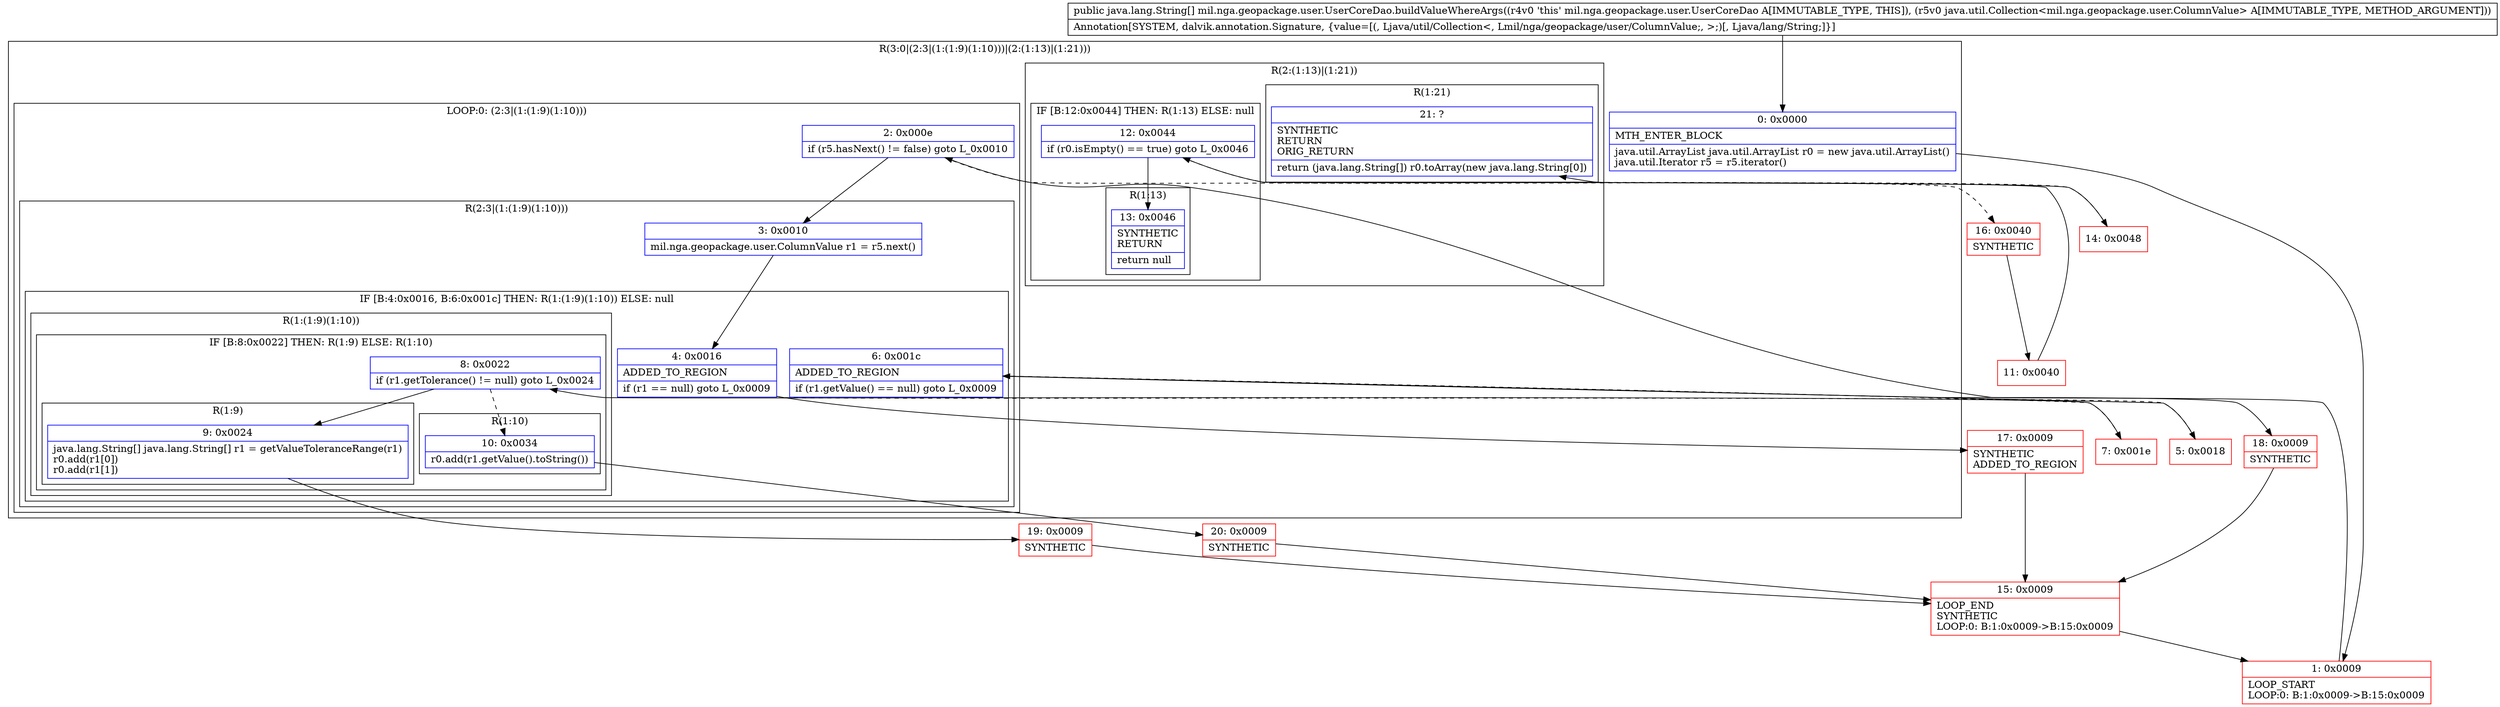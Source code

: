 digraph "CFG formil.nga.geopackage.user.UserCoreDao.buildValueWhereArgs(Ljava\/util\/Collection;)[Ljava\/lang\/String;" {
subgraph cluster_Region_1649554709 {
label = "R(3:0|(2:3|(1:(1:9)(1:10)))|(2:(1:13)|(1:21)))";
node [shape=record,color=blue];
Node_0 [shape=record,label="{0\:\ 0x0000|MTH_ENTER_BLOCK\l|java.util.ArrayList java.util.ArrayList r0 = new java.util.ArrayList()\ljava.util.Iterator r5 = r5.iterator()\l}"];
subgraph cluster_LoopRegion_671505571 {
label = "LOOP:0: (2:3|(1:(1:9)(1:10)))";
node [shape=record,color=blue];
Node_2 [shape=record,label="{2\:\ 0x000e|if (r5.hasNext() != false) goto L_0x0010\l}"];
subgraph cluster_Region_1859505325 {
label = "R(2:3|(1:(1:9)(1:10)))";
node [shape=record,color=blue];
Node_3 [shape=record,label="{3\:\ 0x0010|mil.nga.geopackage.user.ColumnValue r1 = r5.next()\l}"];
subgraph cluster_IfRegion_815440539 {
label = "IF [B:4:0x0016, B:6:0x001c] THEN: R(1:(1:9)(1:10)) ELSE: null";
node [shape=record,color=blue];
Node_4 [shape=record,label="{4\:\ 0x0016|ADDED_TO_REGION\l|if (r1 == null) goto L_0x0009\l}"];
Node_6 [shape=record,label="{6\:\ 0x001c|ADDED_TO_REGION\l|if (r1.getValue() == null) goto L_0x0009\l}"];
subgraph cluster_Region_1283613922 {
label = "R(1:(1:9)(1:10))";
node [shape=record,color=blue];
subgraph cluster_IfRegion_1459346069 {
label = "IF [B:8:0x0022] THEN: R(1:9) ELSE: R(1:10)";
node [shape=record,color=blue];
Node_8 [shape=record,label="{8\:\ 0x0022|if (r1.getTolerance() != null) goto L_0x0024\l}"];
subgraph cluster_Region_633522651 {
label = "R(1:9)";
node [shape=record,color=blue];
Node_9 [shape=record,label="{9\:\ 0x0024|java.lang.String[] java.lang.String[] r1 = getValueToleranceRange(r1)\lr0.add(r1[0])\lr0.add(r1[1])\l}"];
}
subgraph cluster_Region_830171739 {
label = "R(1:10)";
node [shape=record,color=blue];
Node_10 [shape=record,label="{10\:\ 0x0034|r0.add(r1.getValue().toString())\l}"];
}
}
}
}
}
}
subgraph cluster_Region_369869891 {
label = "R(2:(1:13)|(1:21))";
node [shape=record,color=blue];
subgraph cluster_IfRegion_1334484978 {
label = "IF [B:12:0x0044] THEN: R(1:13) ELSE: null";
node [shape=record,color=blue];
Node_12 [shape=record,label="{12\:\ 0x0044|if (r0.isEmpty() == true) goto L_0x0046\l}"];
subgraph cluster_Region_1944072803 {
label = "R(1:13)";
node [shape=record,color=blue];
Node_13 [shape=record,label="{13\:\ 0x0046|SYNTHETIC\lRETURN\l|return null\l}"];
}
}
subgraph cluster_Region_1006891403 {
label = "R(1:21)";
node [shape=record,color=blue];
Node_21 [shape=record,label="{21\:\ ?|SYNTHETIC\lRETURN\lORIG_RETURN\l|return (java.lang.String[]) r0.toArray(new java.lang.String[0])\l}"];
}
}
}
Node_1 [shape=record,color=red,label="{1\:\ 0x0009|LOOP_START\lLOOP:0: B:1:0x0009\-\>B:15:0x0009\l}"];
Node_5 [shape=record,color=red,label="{5\:\ 0x0018}"];
Node_7 [shape=record,color=red,label="{7\:\ 0x001e}"];
Node_11 [shape=record,color=red,label="{11\:\ 0x0040}"];
Node_14 [shape=record,color=red,label="{14\:\ 0x0048}"];
Node_15 [shape=record,color=red,label="{15\:\ 0x0009|LOOP_END\lSYNTHETIC\lLOOP:0: B:1:0x0009\-\>B:15:0x0009\l}"];
Node_16 [shape=record,color=red,label="{16\:\ 0x0040|SYNTHETIC\l}"];
Node_17 [shape=record,color=red,label="{17\:\ 0x0009|SYNTHETIC\lADDED_TO_REGION\l}"];
Node_18 [shape=record,color=red,label="{18\:\ 0x0009|SYNTHETIC\l}"];
Node_19 [shape=record,color=red,label="{19\:\ 0x0009|SYNTHETIC\l}"];
Node_20 [shape=record,color=red,label="{20\:\ 0x0009|SYNTHETIC\l}"];
MethodNode[shape=record,label="{public java.lang.String[] mil.nga.geopackage.user.UserCoreDao.buildValueWhereArgs((r4v0 'this' mil.nga.geopackage.user.UserCoreDao A[IMMUTABLE_TYPE, THIS]), (r5v0 java.util.Collection\<mil.nga.geopackage.user.ColumnValue\> A[IMMUTABLE_TYPE, METHOD_ARGUMENT]))  | Annotation[SYSTEM, dalvik.annotation.Signature, \{value=[(, Ljava\/util\/Collection\<, Lmil\/nga\/geopackage\/user\/ColumnValue;, \>;)[, Ljava\/lang\/String;]\}]\l}"];
MethodNode -> Node_0;
Node_0 -> Node_1;
Node_2 -> Node_3;
Node_2 -> Node_16[style=dashed];
Node_3 -> Node_4;
Node_4 -> Node_5[style=dashed];
Node_4 -> Node_17;
Node_6 -> Node_7[style=dashed];
Node_6 -> Node_18;
Node_8 -> Node_9;
Node_8 -> Node_10[style=dashed];
Node_9 -> Node_19;
Node_10 -> Node_20;
Node_12 -> Node_13;
Node_12 -> Node_14[style=dashed];
Node_1 -> Node_2;
Node_5 -> Node_6;
Node_7 -> Node_8;
Node_11 -> Node_12;
Node_14 -> Node_21;
Node_15 -> Node_1;
Node_16 -> Node_11;
Node_17 -> Node_15;
Node_18 -> Node_15;
Node_19 -> Node_15;
Node_20 -> Node_15;
}

